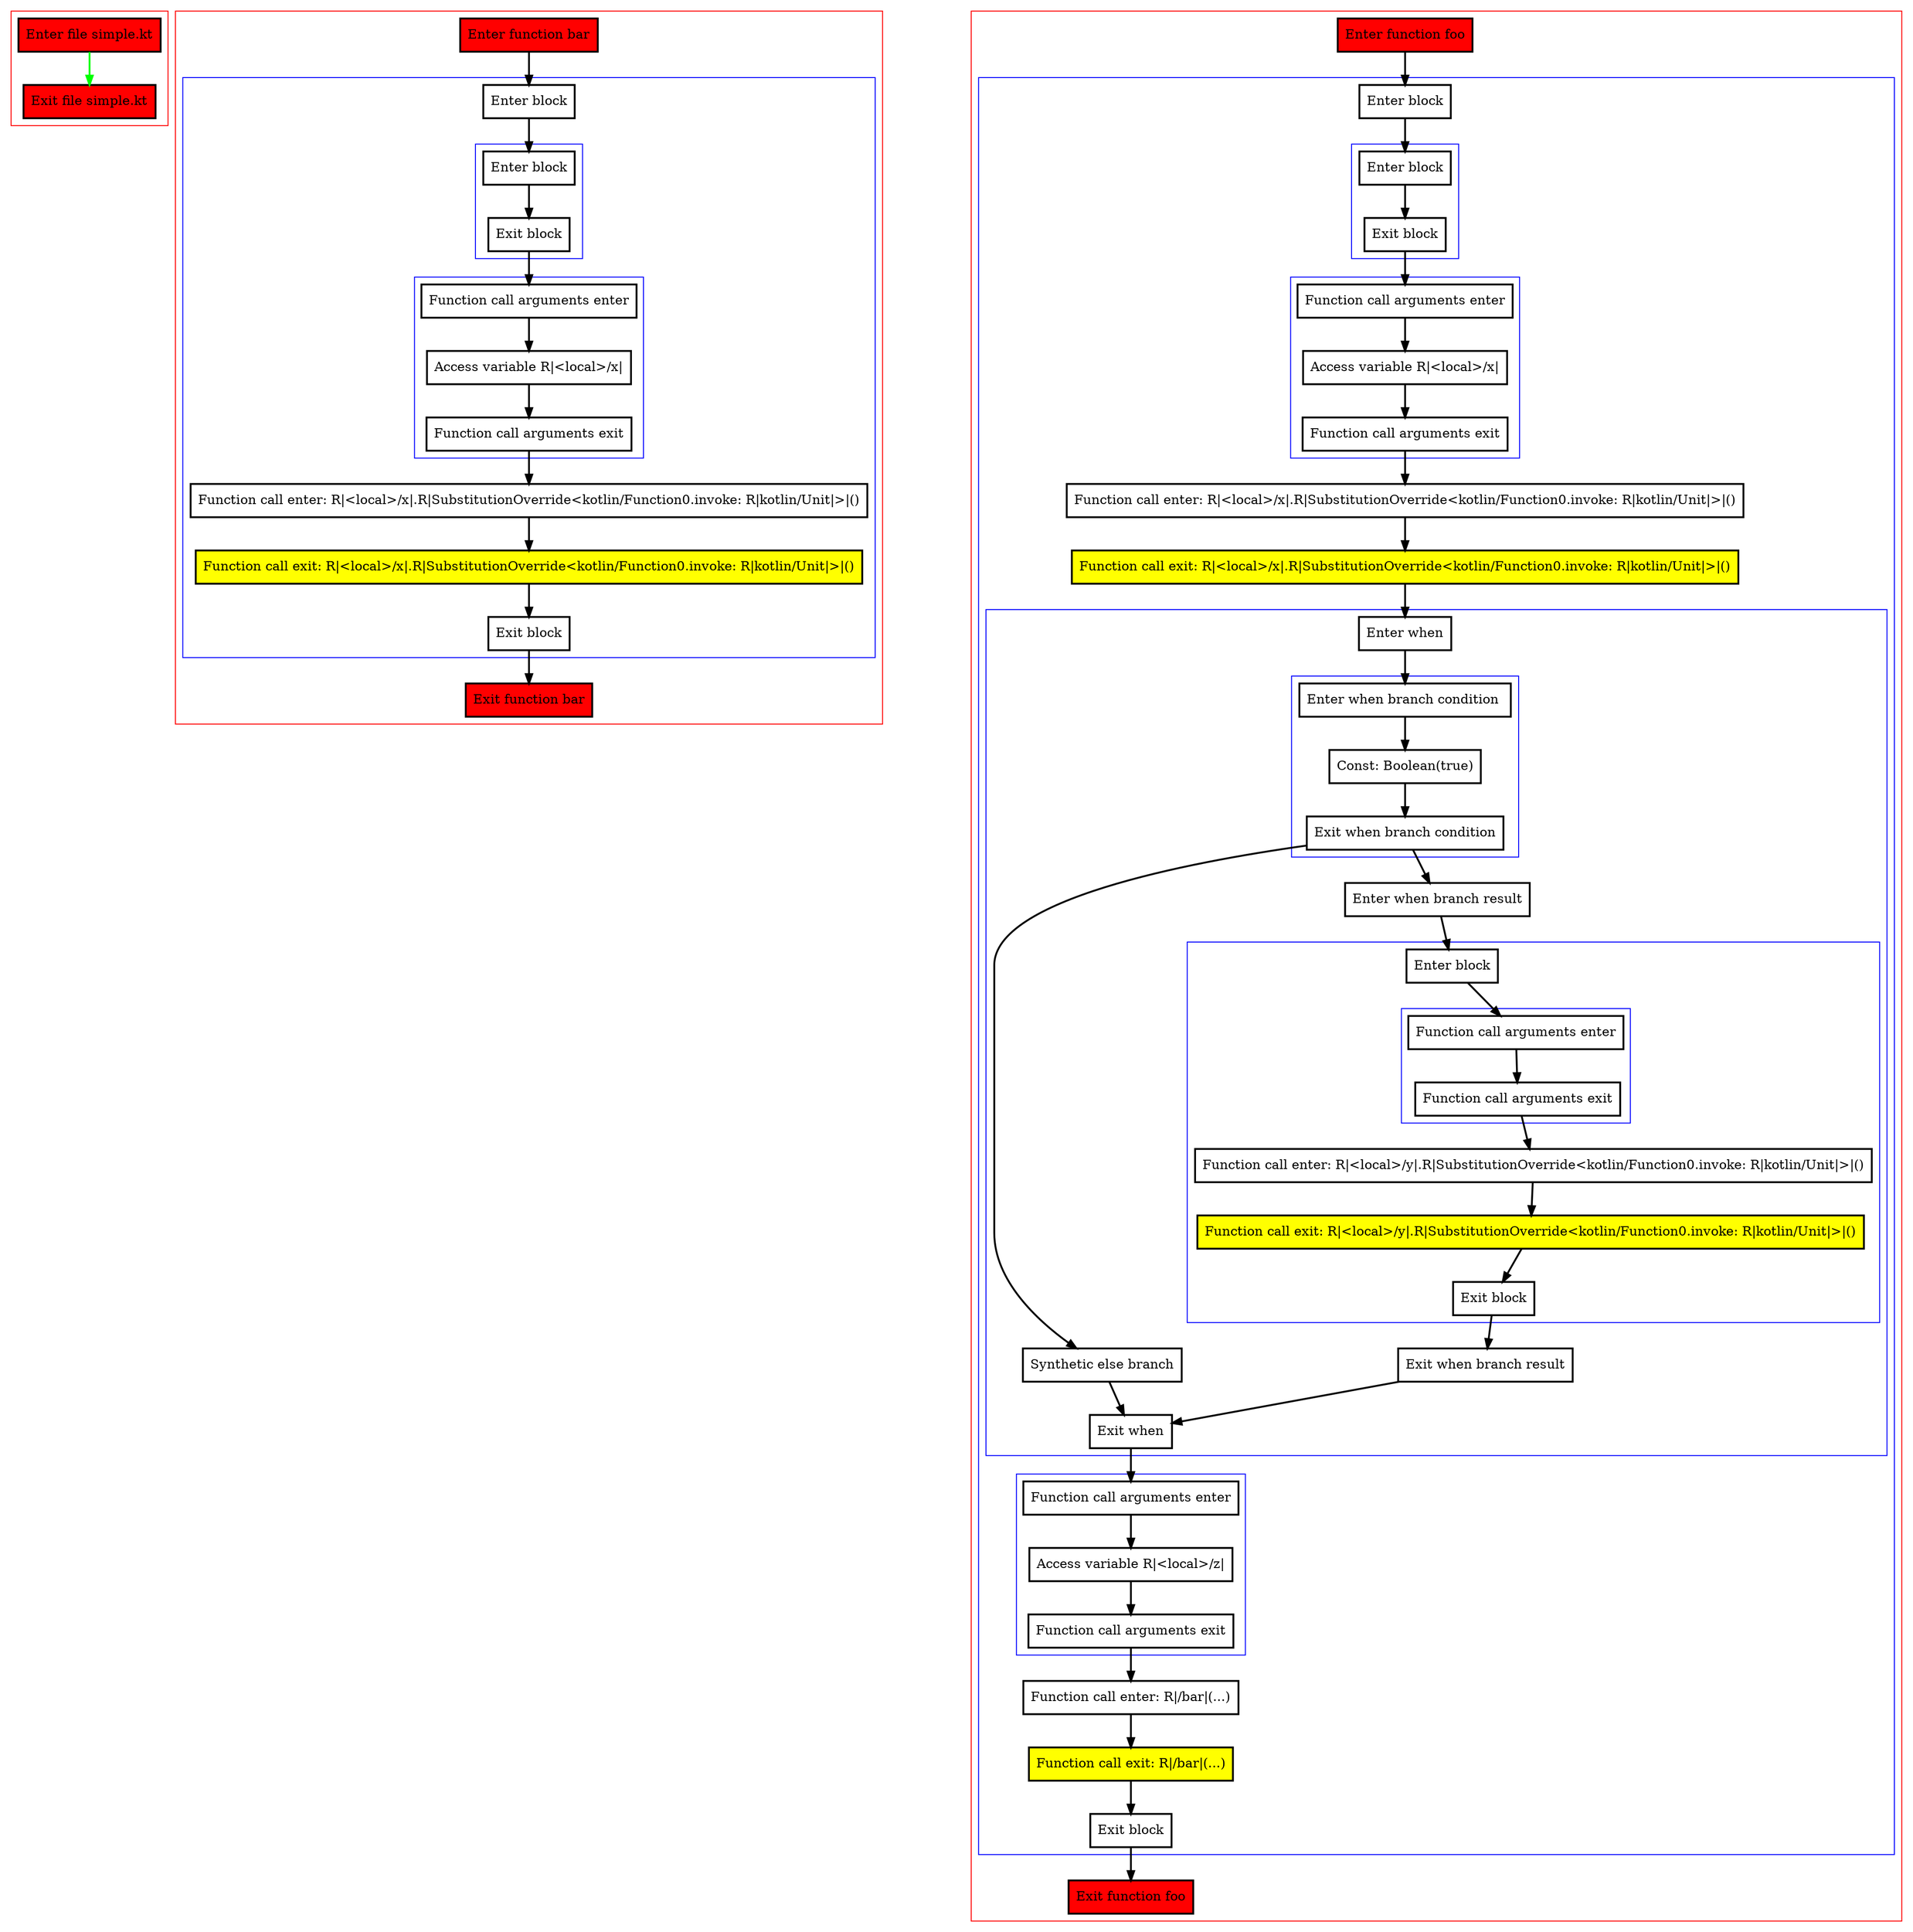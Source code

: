 digraph simple_kt {
    graph [nodesep=3]
    node [shape=box penwidth=2]
    edge [penwidth=2]

    subgraph cluster_0 {
        color=red
        0 [label="Enter file simple.kt" style="filled" fillcolor=red];
        1 [label="Exit file simple.kt" style="filled" fillcolor=red];
    }
    0 -> {1} [color=green];

    subgraph cluster_1 {
        color=red
        2 [label="Enter function bar" style="filled" fillcolor=red];
        subgraph cluster_2 {
            color=blue
            3 [label="Enter block"];
            subgraph cluster_3 {
                color=blue
                4 [label="Enter block"];
                5 [label="Exit block"];
            }
            subgraph cluster_4 {
                color=blue
                6 [label="Function call arguments enter"];
                7 [label="Access variable R|<local>/x|"];
                8 [label="Function call arguments exit"];
            }
            9 [label="Function call enter: R|<local>/x|.R|SubstitutionOverride<kotlin/Function0.invoke: R|kotlin/Unit|>|()"];
            10 [label="Function call exit: R|<local>/x|.R|SubstitutionOverride<kotlin/Function0.invoke: R|kotlin/Unit|>|()" style="filled" fillcolor=yellow];
            11 [label="Exit block"];
        }
        12 [label="Exit function bar" style="filled" fillcolor=red];
    }
    2 -> {3};
    3 -> {4};
    4 -> {5};
    5 -> {6};
    6 -> {7};
    7 -> {8};
    8 -> {9};
    9 -> {10};
    10 -> {11};
    11 -> {12};

    subgraph cluster_5 {
        color=red
        13 [label="Enter function foo" style="filled" fillcolor=red];
        subgraph cluster_6 {
            color=blue
            14 [label="Enter block"];
            subgraph cluster_7 {
                color=blue
                15 [label="Enter block"];
                16 [label="Exit block"];
            }
            subgraph cluster_8 {
                color=blue
                17 [label="Function call arguments enter"];
                18 [label="Access variable R|<local>/x|"];
                19 [label="Function call arguments exit"];
            }
            20 [label="Function call enter: R|<local>/x|.R|SubstitutionOverride<kotlin/Function0.invoke: R|kotlin/Unit|>|()"];
            21 [label="Function call exit: R|<local>/x|.R|SubstitutionOverride<kotlin/Function0.invoke: R|kotlin/Unit|>|()" style="filled" fillcolor=yellow];
            subgraph cluster_9 {
                color=blue
                22 [label="Enter when"];
                subgraph cluster_10 {
                    color=blue
                    23 [label="Enter when branch condition "];
                    24 [label="Const: Boolean(true)"];
                    25 [label="Exit when branch condition"];
                }
                26 [label="Synthetic else branch"];
                27 [label="Enter when branch result"];
                subgraph cluster_11 {
                    color=blue
                    28 [label="Enter block"];
                    subgraph cluster_12 {
                        color=blue
                        29 [label="Function call arguments enter"];
                        30 [label="Function call arguments exit"];
                    }
                    31 [label="Function call enter: R|<local>/y|.R|SubstitutionOverride<kotlin/Function0.invoke: R|kotlin/Unit|>|()"];
                    32 [label="Function call exit: R|<local>/y|.R|SubstitutionOverride<kotlin/Function0.invoke: R|kotlin/Unit|>|()" style="filled" fillcolor=yellow];
                    33 [label="Exit block"];
                }
                34 [label="Exit when branch result"];
                35 [label="Exit when"];
            }
            subgraph cluster_13 {
                color=blue
                36 [label="Function call arguments enter"];
                37 [label="Access variable R|<local>/z|"];
                38 [label="Function call arguments exit"];
            }
            39 [label="Function call enter: R|/bar|(...)"];
            40 [label="Function call exit: R|/bar|(...)" style="filled" fillcolor=yellow];
            41 [label="Exit block"];
        }
        42 [label="Exit function foo" style="filled" fillcolor=red];
    }
    13 -> {14};
    14 -> {15};
    15 -> {16};
    16 -> {17};
    17 -> {18};
    18 -> {19};
    19 -> {20};
    20 -> {21};
    21 -> {22};
    22 -> {23};
    23 -> {24};
    24 -> {25};
    25 -> {26 27};
    26 -> {35};
    27 -> {28};
    28 -> {29};
    29 -> {30};
    30 -> {31};
    31 -> {32};
    32 -> {33};
    33 -> {34};
    34 -> {35};
    35 -> {36};
    36 -> {37};
    37 -> {38};
    38 -> {39};
    39 -> {40};
    40 -> {41};
    41 -> {42};

}
